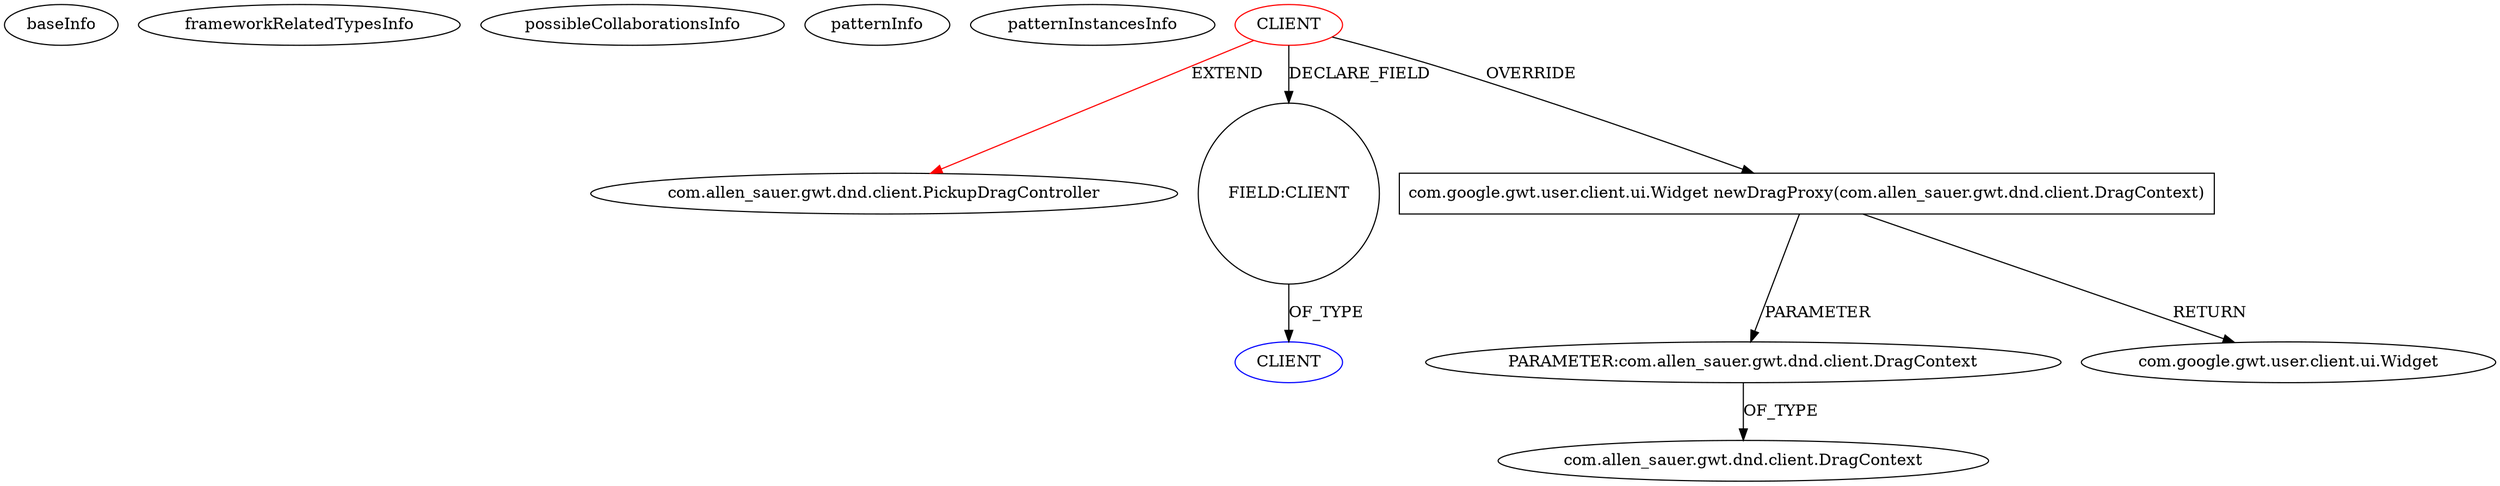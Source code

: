 digraph {
baseInfo[graphId=1317,category="pattern",isAnonymous=false,possibleRelation=false]
frameworkRelatedTypesInfo[0="com.allen_sauer.gwt.dnd.client.PickupDragController"]
possibleCollaborationsInfo[]
patternInfo[frequency=2.0,patternRootClient=0]
patternInstancesInfo[0="chrte-TemperatureWatcher~/chrte-TemperatureWatcher/TemperatureWatcher-master/src/com/google/gwt/sample/stockwatcher/client/FlexTableDragController.java~FlexTableDragController~1084",1="CarlRazmus-WebStore~/CarlRazmus-WebStore/WebStore-master/src/tddd24/project/controllers/ProductDragController.java~ProductDragController~70"]
1[label="com.allen_sauer.gwt.dnd.client.PickupDragController",vertexType="FRAMEWORK_CLASS_TYPE",isFrameworkType=false]
0[label="CLIENT",vertexType="ROOT_CLIENT_CLASS_DECLARATION",isFrameworkType=false,color=red]
2[label="FIELD:CLIENT",vertexType="FIELD_DECLARATION",isFrameworkType=false,shape=circle]
5[label="com.google.gwt.user.client.ui.Widget newDragProxy(com.allen_sauer.gwt.dnd.client.DragContext)",vertexType="OVERRIDING_METHOD_DECLARATION",isFrameworkType=false,shape=box]
7[label="PARAMETER:com.allen_sauer.gwt.dnd.client.DragContext",vertexType="PARAMETER_DECLARATION",isFrameworkType=false]
8[label="com.allen_sauer.gwt.dnd.client.DragContext",vertexType="FRAMEWORK_CLASS_TYPE",isFrameworkType=false]
6[label="com.google.gwt.user.client.ui.Widget",vertexType="FRAMEWORK_CLASS_TYPE",isFrameworkType=false]
3[label="CLIENT",vertexType="REFERENCE_CLIENT_CLASS_DECLARATION",isFrameworkType=false,color=blue]
0->5[label="OVERRIDE"]
0->1[label="EXTEND",color=red]
5->7[label="PARAMETER"]
0->2[label="DECLARE_FIELD"]
7->8[label="OF_TYPE"]
2->3[label="OF_TYPE"]
5->6[label="RETURN"]
}
